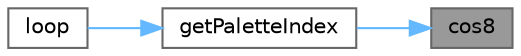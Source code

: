 digraph "cos8"
{
 // INTERACTIVE_SVG=YES
 // LATEX_PDF_SIZE
  bgcolor="transparent";
  edge [fontname=Helvetica,fontsize=10,labelfontname=Helvetica,labelfontsize=10];
  node [fontname=Helvetica,fontsize=10,shape=box,height=0.2,width=0.4];
  rankdir="RL";
  Node1 [id="Node000001",label="cos8",height=0.2,width=0.4,color="gray40", fillcolor="grey60", style="filled", fontcolor="black",tooltip="Fast 8-bit approximation of cos(x)."];
  Node1 -> Node2 [id="edge1_Node000001_Node000002",dir="back",color="steelblue1",style="solid",tooltip=" "];
  Node2 [id="Node000002",label="getPaletteIndex",height=0.2,width=0.4,color="grey40", fillcolor="white", style="filled",URL="$df/d5c/_fire_cylinder_8ino_a617c5a2afa470899e1f864d74ff6506d.html#a617c5a2afa470899e1f864d74ff6506d",tooltip=" "];
  Node2 -> Node3 [id="edge2_Node000002_Node000003",dir="back",color="steelblue1",style="solid",tooltip=" "];
  Node3 [id="Node000003",label="loop",height=0.2,width=0.4,color="grey40", fillcolor="white", style="filled",URL="$df/d5c/_fire_cylinder_8ino_afe461d27b9c48d5921c00d521181f12f.html#afe461d27b9c48d5921c00d521181f12f",tooltip=" "];
}
